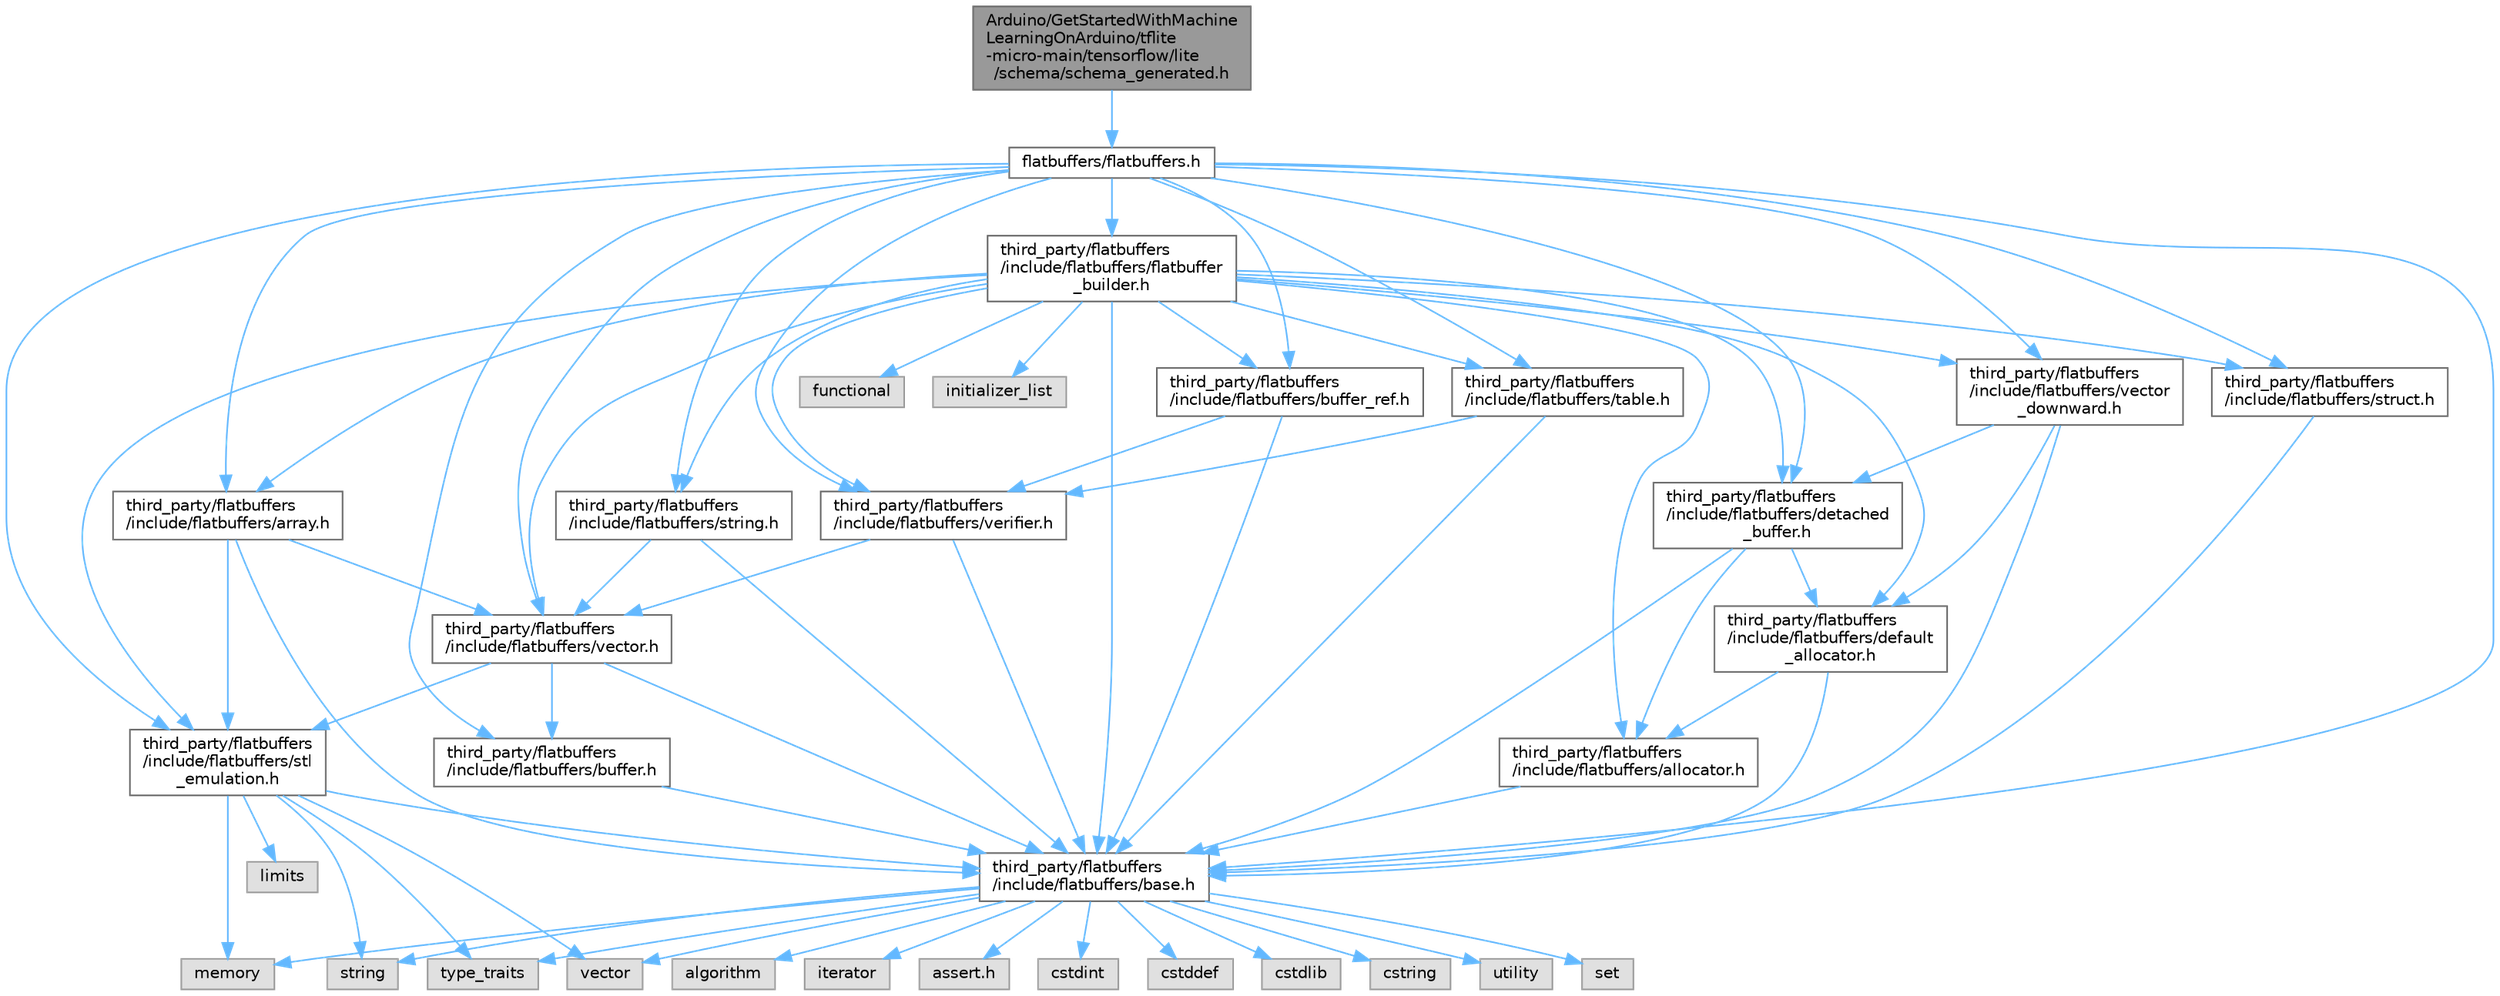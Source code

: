 digraph "Arduino/GetStartedWithMachineLearningOnArduino/tflite-micro-main/tensorflow/lite/schema/schema_generated.h"
{
 // LATEX_PDF_SIZE
  bgcolor="transparent";
  edge [fontname=Helvetica,fontsize=10,labelfontname=Helvetica,labelfontsize=10];
  node [fontname=Helvetica,fontsize=10,shape=box,height=0.2,width=0.4];
  Node1 [id="Node000001",label="Arduino/GetStartedWithMachine\lLearningOnArduino/tflite\l-micro-main/tensorflow/lite\l/schema/schema_generated.h",height=0.2,width=0.4,color="gray40", fillcolor="grey60", style="filled", fontcolor="black",tooltip=" "];
  Node1 -> Node2 [id="edge74_Node000001_Node000002",color="steelblue1",style="solid",tooltip=" "];
  Node2 [id="Node000002",label="flatbuffers/flatbuffers.h",height=0.2,width=0.4,color="grey40", fillcolor="white", style="filled",URL="$flatbuffers_8h.html",tooltip=" "];
  Node2 -> Node3 [id="edge75_Node000002_Node000003",color="steelblue1",style="solid",tooltip=" "];
  Node3 [id="Node000003",label="third_party/flatbuffers\l/include/flatbuffers/array.h",height=0.2,width=0.4,color="grey40", fillcolor="white", style="filled",URL="$tflite-micro-arduino-examples-main_2src_2third__party_2flatbuffers_2include_2flatbuffers_2array_8h.html",tooltip=" "];
  Node3 -> Node4 [id="edge76_Node000003_Node000004",color="steelblue1",style="solid",tooltip=" "];
  Node4 [id="Node000004",label="third_party/flatbuffers\l/include/flatbuffers/base.h",height=0.2,width=0.4,color="grey40", fillcolor="white", style="filled",URL="$base_8h.html",tooltip=" "];
  Node4 -> Node5 [id="edge77_Node000004_Node000005",color="steelblue1",style="solid",tooltip=" "];
  Node5 [id="Node000005",label="assert.h",height=0.2,width=0.4,color="grey60", fillcolor="#E0E0E0", style="filled",tooltip=" "];
  Node4 -> Node6 [id="edge78_Node000004_Node000006",color="steelblue1",style="solid",tooltip=" "];
  Node6 [id="Node000006",label="cstdint",height=0.2,width=0.4,color="grey60", fillcolor="#E0E0E0", style="filled",tooltip=" "];
  Node4 -> Node7 [id="edge79_Node000004_Node000007",color="steelblue1",style="solid",tooltip=" "];
  Node7 [id="Node000007",label="cstddef",height=0.2,width=0.4,color="grey60", fillcolor="#E0E0E0", style="filled",tooltip=" "];
  Node4 -> Node8 [id="edge80_Node000004_Node000008",color="steelblue1",style="solid",tooltip=" "];
  Node8 [id="Node000008",label="cstdlib",height=0.2,width=0.4,color="grey60", fillcolor="#E0E0E0", style="filled",tooltip=" "];
  Node4 -> Node9 [id="edge81_Node000004_Node000009",color="steelblue1",style="solid",tooltip=" "];
  Node9 [id="Node000009",label="cstring",height=0.2,width=0.4,color="grey60", fillcolor="#E0E0E0", style="filled",tooltip=" "];
  Node4 -> Node10 [id="edge82_Node000004_Node000010",color="steelblue1",style="solid",tooltip=" "];
  Node10 [id="Node000010",label="utility",height=0.2,width=0.4,color="grey60", fillcolor="#E0E0E0", style="filled",tooltip=" "];
  Node4 -> Node11 [id="edge83_Node000004_Node000011",color="steelblue1",style="solid",tooltip=" "];
  Node11 [id="Node000011",label="string",height=0.2,width=0.4,color="grey60", fillcolor="#E0E0E0", style="filled",tooltip=" "];
  Node4 -> Node12 [id="edge84_Node000004_Node000012",color="steelblue1",style="solid",tooltip=" "];
  Node12 [id="Node000012",label="type_traits",height=0.2,width=0.4,color="grey60", fillcolor="#E0E0E0", style="filled",tooltip=" "];
  Node4 -> Node13 [id="edge85_Node000004_Node000013",color="steelblue1",style="solid",tooltip=" "];
  Node13 [id="Node000013",label="vector",height=0.2,width=0.4,color="grey60", fillcolor="#E0E0E0", style="filled",tooltip=" "];
  Node4 -> Node14 [id="edge86_Node000004_Node000014",color="steelblue1",style="solid",tooltip=" "];
  Node14 [id="Node000014",label="set",height=0.2,width=0.4,color="grey60", fillcolor="#E0E0E0", style="filled",tooltip=" "];
  Node4 -> Node15 [id="edge87_Node000004_Node000015",color="steelblue1",style="solid",tooltip=" "];
  Node15 [id="Node000015",label="algorithm",height=0.2,width=0.4,color="grey60", fillcolor="#E0E0E0", style="filled",tooltip=" "];
  Node4 -> Node16 [id="edge88_Node000004_Node000016",color="steelblue1",style="solid",tooltip=" "];
  Node16 [id="Node000016",label="iterator",height=0.2,width=0.4,color="grey60", fillcolor="#E0E0E0", style="filled",tooltip=" "];
  Node4 -> Node17 [id="edge89_Node000004_Node000017",color="steelblue1",style="solid",tooltip=" "];
  Node17 [id="Node000017",label="memory",height=0.2,width=0.4,color="grey60", fillcolor="#E0E0E0", style="filled",tooltip=" "];
  Node3 -> Node18 [id="edge90_Node000003_Node000018",color="steelblue1",style="solid",tooltip=" "];
  Node18 [id="Node000018",label="third_party/flatbuffers\l/include/flatbuffers/stl\l_emulation.h",height=0.2,width=0.4,color="grey40", fillcolor="white", style="filled",URL="$stl__emulation_8h.html",tooltip=" "];
  Node18 -> Node4 [id="edge91_Node000018_Node000004",color="steelblue1",style="solid",tooltip=" "];
  Node18 -> Node11 [id="edge92_Node000018_Node000011",color="steelblue1",style="solid",tooltip=" "];
  Node18 -> Node12 [id="edge93_Node000018_Node000012",color="steelblue1",style="solid",tooltip=" "];
  Node18 -> Node13 [id="edge94_Node000018_Node000013",color="steelblue1",style="solid",tooltip=" "];
  Node18 -> Node17 [id="edge95_Node000018_Node000017",color="steelblue1",style="solid",tooltip=" "];
  Node18 -> Node19 [id="edge96_Node000018_Node000019",color="steelblue1",style="solid",tooltip=" "];
  Node19 [id="Node000019",label="limits",height=0.2,width=0.4,color="grey60", fillcolor="#E0E0E0", style="filled",tooltip=" "];
  Node3 -> Node20 [id="edge97_Node000003_Node000020",color="steelblue1",style="solid",tooltip=" "];
  Node20 [id="Node000020",label="third_party/flatbuffers\l/include/flatbuffers/vector.h",height=0.2,width=0.4,color="grey40", fillcolor="white", style="filled",URL="$vector_8h.html",tooltip=" "];
  Node20 -> Node4 [id="edge98_Node000020_Node000004",color="steelblue1",style="solid",tooltip=" "];
  Node20 -> Node21 [id="edge99_Node000020_Node000021",color="steelblue1",style="solid",tooltip=" "];
  Node21 [id="Node000021",label="third_party/flatbuffers\l/include/flatbuffers/buffer.h",height=0.2,width=0.4,color="grey40", fillcolor="white", style="filled",URL="$buffer_8h.html",tooltip=" "];
  Node21 -> Node4 [id="edge100_Node000021_Node000004",color="steelblue1",style="solid",tooltip=" "];
  Node20 -> Node18 [id="edge101_Node000020_Node000018",color="steelblue1",style="solid",tooltip=" "];
  Node2 -> Node4 [id="edge102_Node000002_Node000004",color="steelblue1",style="solid",tooltip=" "];
  Node2 -> Node21 [id="edge103_Node000002_Node000021",color="steelblue1",style="solid",tooltip=" "];
  Node2 -> Node22 [id="edge104_Node000002_Node000022",color="steelblue1",style="solid",tooltip=" "];
  Node22 [id="Node000022",label="third_party/flatbuffers\l/include/flatbuffers/buffer_ref.h",height=0.2,width=0.4,color="grey40", fillcolor="white", style="filled",URL="$buffer__ref_8h.html",tooltip=" "];
  Node22 -> Node4 [id="edge105_Node000022_Node000004",color="steelblue1",style="solid",tooltip=" "];
  Node22 -> Node23 [id="edge106_Node000022_Node000023",color="steelblue1",style="solid",tooltip=" "];
  Node23 [id="Node000023",label="third_party/flatbuffers\l/include/flatbuffers/verifier.h",height=0.2,width=0.4,color="grey40", fillcolor="white", style="filled",URL="$verifier_8h.html",tooltip=" "];
  Node23 -> Node4 [id="edge107_Node000023_Node000004",color="steelblue1",style="solid",tooltip=" "];
  Node23 -> Node20 [id="edge108_Node000023_Node000020",color="steelblue1",style="solid",tooltip=" "];
  Node2 -> Node24 [id="edge109_Node000002_Node000024",color="steelblue1",style="solid",tooltip=" "];
  Node24 [id="Node000024",label="third_party/flatbuffers\l/include/flatbuffers/detached\l_buffer.h",height=0.2,width=0.4,color="grey40", fillcolor="white", style="filled",URL="$detached__buffer_8h.html",tooltip=" "];
  Node24 -> Node25 [id="edge110_Node000024_Node000025",color="steelblue1",style="solid",tooltip=" "];
  Node25 [id="Node000025",label="third_party/flatbuffers\l/include/flatbuffers/allocator.h",height=0.2,width=0.4,color="grey40", fillcolor="white", style="filled",URL="$allocator_8h.html",tooltip=" "];
  Node25 -> Node4 [id="edge111_Node000025_Node000004",color="steelblue1",style="solid",tooltip=" "];
  Node24 -> Node4 [id="edge112_Node000024_Node000004",color="steelblue1",style="solid",tooltip=" "];
  Node24 -> Node26 [id="edge113_Node000024_Node000026",color="steelblue1",style="solid",tooltip=" "];
  Node26 [id="Node000026",label="third_party/flatbuffers\l/include/flatbuffers/default\l_allocator.h",height=0.2,width=0.4,color="grey40", fillcolor="white", style="filled",URL="$default__allocator_8h.html",tooltip=" "];
  Node26 -> Node25 [id="edge114_Node000026_Node000025",color="steelblue1",style="solid",tooltip=" "];
  Node26 -> Node4 [id="edge115_Node000026_Node000004",color="steelblue1",style="solid",tooltip=" "];
  Node2 -> Node27 [id="edge116_Node000002_Node000027",color="steelblue1",style="solid",tooltip=" "];
  Node27 [id="Node000027",label="third_party/flatbuffers\l/include/flatbuffers/flatbuffer\l_builder.h",height=0.2,width=0.4,color="grey40", fillcolor="white", style="filled",URL="$flatbuffer__builder_8h.html",tooltip=" "];
  Node27 -> Node28 [id="edge117_Node000027_Node000028",color="steelblue1",style="solid",tooltip=" "];
  Node28 [id="Node000028",label="functional",height=0.2,width=0.4,color="grey60", fillcolor="#E0E0E0", style="filled",tooltip=" "];
  Node27 -> Node29 [id="edge118_Node000027_Node000029",color="steelblue1",style="solid",tooltip=" "];
  Node29 [id="Node000029",label="initializer_list",height=0.2,width=0.4,color="grey60", fillcolor="#E0E0E0", style="filled",tooltip=" "];
  Node27 -> Node25 [id="edge119_Node000027_Node000025",color="steelblue1",style="solid",tooltip=" "];
  Node27 -> Node3 [id="edge120_Node000027_Node000003",color="steelblue1",style="solid",tooltip=" "];
  Node27 -> Node4 [id="edge121_Node000027_Node000004",color="steelblue1",style="solid",tooltip=" "];
  Node27 -> Node22 [id="edge122_Node000027_Node000022",color="steelblue1",style="solid",tooltip=" "];
  Node27 -> Node26 [id="edge123_Node000027_Node000026",color="steelblue1",style="solid",tooltip=" "];
  Node27 -> Node24 [id="edge124_Node000027_Node000024",color="steelblue1",style="solid",tooltip=" "];
  Node27 -> Node18 [id="edge125_Node000027_Node000018",color="steelblue1",style="solid",tooltip=" "];
  Node27 -> Node30 [id="edge126_Node000027_Node000030",color="steelblue1",style="solid",tooltip=" "];
  Node30 [id="Node000030",label="third_party/flatbuffers\l/include/flatbuffers/string.h",height=0.2,width=0.4,color="grey40", fillcolor="white", style="filled",URL="$string_8h.html",tooltip=" "];
  Node30 -> Node4 [id="edge127_Node000030_Node000004",color="steelblue1",style="solid",tooltip=" "];
  Node30 -> Node20 [id="edge128_Node000030_Node000020",color="steelblue1",style="solid",tooltip=" "];
  Node27 -> Node31 [id="edge129_Node000027_Node000031",color="steelblue1",style="solid",tooltip=" "];
  Node31 [id="Node000031",label="third_party/flatbuffers\l/include/flatbuffers/struct.h",height=0.2,width=0.4,color="grey40", fillcolor="white", style="filled",URL="$struct_8h.html",tooltip=" "];
  Node31 -> Node4 [id="edge130_Node000031_Node000004",color="steelblue1",style="solid",tooltip=" "];
  Node27 -> Node32 [id="edge131_Node000027_Node000032",color="steelblue1",style="solid",tooltip=" "];
  Node32 [id="Node000032",label="third_party/flatbuffers\l/include/flatbuffers/table.h",height=0.2,width=0.4,color="grey40", fillcolor="white", style="filled",URL="$table_8h.html",tooltip=" "];
  Node32 -> Node4 [id="edge132_Node000032_Node000004",color="steelblue1",style="solid",tooltip=" "];
  Node32 -> Node23 [id="edge133_Node000032_Node000023",color="steelblue1",style="solid",tooltip=" "];
  Node27 -> Node20 [id="edge134_Node000027_Node000020",color="steelblue1",style="solid",tooltip=" "];
  Node27 -> Node33 [id="edge135_Node000027_Node000033",color="steelblue1",style="solid",tooltip=" "];
  Node33 [id="Node000033",label="third_party/flatbuffers\l/include/flatbuffers/vector\l_downward.h",height=0.2,width=0.4,color="grey40", fillcolor="white", style="filled",URL="$vector__downward_8h.html",tooltip=" "];
  Node33 -> Node4 [id="edge136_Node000033_Node000004",color="steelblue1",style="solid",tooltip=" "];
  Node33 -> Node26 [id="edge137_Node000033_Node000026",color="steelblue1",style="solid",tooltip=" "];
  Node33 -> Node24 [id="edge138_Node000033_Node000024",color="steelblue1",style="solid",tooltip=" "];
  Node27 -> Node23 [id="edge139_Node000027_Node000023",color="steelblue1",style="solid",tooltip=" "];
  Node2 -> Node18 [id="edge140_Node000002_Node000018",color="steelblue1",style="solid",tooltip=" "];
  Node2 -> Node30 [id="edge141_Node000002_Node000030",color="steelblue1",style="solid",tooltip=" "];
  Node2 -> Node31 [id="edge142_Node000002_Node000031",color="steelblue1",style="solid",tooltip=" "];
  Node2 -> Node32 [id="edge143_Node000002_Node000032",color="steelblue1",style="solid",tooltip=" "];
  Node2 -> Node20 [id="edge144_Node000002_Node000020",color="steelblue1",style="solid",tooltip=" "];
  Node2 -> Node33 [id="edge145_Node000002_Node000033",color="steelblue1",style="solid",tooltip=" "];
  Node2 -> Node23 [id="edge146_Node000002_Node000023",color="steelblue1",style="solid",tooltip=" "];
}
